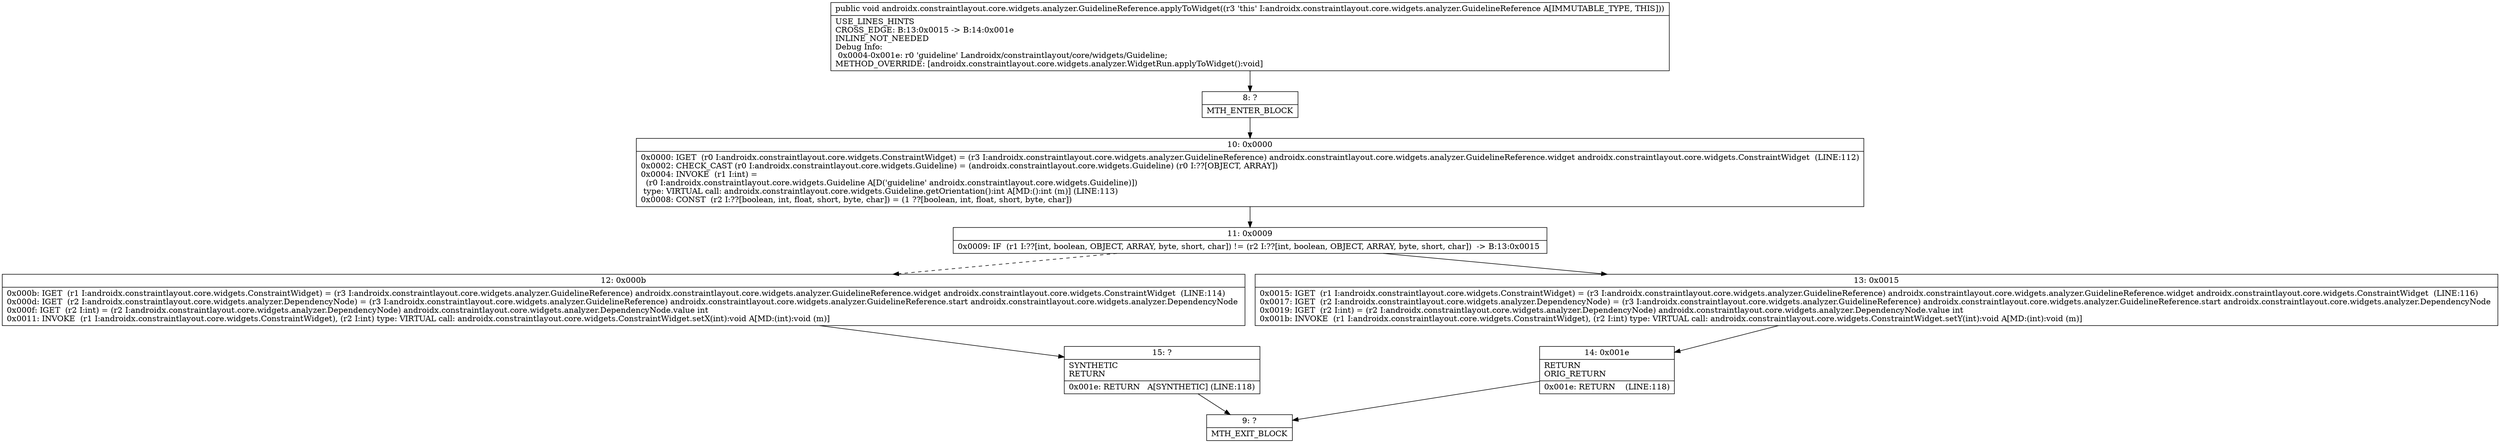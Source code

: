 digraph "CFG forandroidx.constraintlayout.core.widgets.analyzer.GuidelineReference.applyToWidget()V" {
Node_8 [shape=record,label="{8\:\ ?|MTH_ENTER_BLOCK\l}"];
Node_10 [shape=record,label="{10\:\ 0x0000|0x0000: IGET  (r0 I:androidx.constraintlayout.core.widgets.ConstraintWidget) = (r3 I:androidx.constraintlayout.core.widgets.analyzer.GuidelineReference) androidx.constraintlayout.core.widgets.analyzer.GuidelineReference.widget androidx.constraintlayout.core.widgets.ConstraintWidget  (LINE:112)\l0x0002: CHECK_CAST (r0 I:androidx.constraintlayout.core.widgets.Guideline) = (androidx.constraintlayout.core.widgets.Guideline) (r0 I:??[OBJECT, ARRAY]) \l0x0004: INVOKE  (r1 I:int) = \l  (r0 I:androidx.constraintlayout.core.widgets.Guideline A[D('guideline' androidx.constraintlayout.core.widgets.Guideline)])\l type: VIRTUAL call: androidx.constraintlayout.core.widgets.Guideline.getOrientation():int A[MD:():int (m)] (LINE:113)\l0x0008: CONST  (r2 I:??[boolean, int, float, short, byte, char]) = (1 ??[boolean, int, float, short, byte, char]) \l}"];
Node_11 [shape=record,label="{11\:\ 0x0009|0x0009: IF  (r1 I:??[int, boolean, OBJECT, ARRAY, byte, short, char]) != (r2 I:??[int, boolean, OBJECT, ARRAY, byte, short, char])  \-\> B:13:0x0015 \l}"];
Node_12 [shape=record,label="{12\:\ 0x000b|0x000b: IGET  (r1 I:androidx.constraintlayout.core.widgets.ConstraintWidget) = (r3 I:androidx.constraintlayout.core.widgets.analyzer.GuidelineReference) androidx.constraintlayout.core.widgets.analyzer.GuidelineReference.widget androidx.constraintlayout.core.widgets.ConstraintWidget  (LINE:114)\l0x000d: IGET  (r2 I:androidx.constraintlayout.core.widgets.analyzer.DependencyNode) = (r3 I:androidx.constraintlayout.core.widgets.analyzer.GuidelineReference) androidx.constraintlayout.core.widgets.analyzer.GuidelineReference.start androidx.constraintlayout.core.widgets.analyzer.DependencyNode \l0x000f: IGET  (r2 I:int) = (r2 I:androidx.constraintlayout.core.widgets.analyzer.DependencyNode) androidx.constraintlayout.core.widgets.analyzer.DependencyNode.value int \l0x0011: INVOKE  (r1 I:androidx.constraintlayout.core.widgets.ConstraintWidget), (r2 I:int) type: VIRTUAL call: androidx.constraintlayout.core.widgets.ConstraintWidget.setX(int):void A[MD:(int):void (m)]\l}"];
Node_15 [shape=record,label="{15\:\ ?|SYNTHETIC\lRETURN\l|0x001e: RETURN   A[SYNTHETIC] (LINE:118)\l}"];
Node_9 [shape=record,label="{9\:\ ?|MTH_EXIT_BLOCK\l}"];
Node_13 [shape=record,label="{13\:\ 0x0015|0x0015: IGET  (r1 I:androidx.constraintlayout.core.widgets.ConstraintWidget) = (r3 I:androidx.constraintlayout.core.widgets.analyzer.GuidelineReference) androidx.constraintlayout.core.widgets.analyzer.GuidelineReference.widget androidx.constraintlayout.core.widgets.ConstraintWidget  (LINE:116)\l0x0017: IGET  (r2 I:androidx.constraintlayout.core.widgets.analyzer.DependencyNode) = (r3 I:androidx.constraintlayout.core.widgets.analyzer.GuidelineReference) androidx.constraintlayout.core.widgets.analyzer.GuidelineReference.start androidx.constraintlayout.core.widgets.analyzer.DependencyNode \l0x0019: IGET  (r2 I:int) = (r2 I:androidx.constraintlayout.core.widgets.analyzer.DependencyNode) androidx.constraintlayout.core.widgets.analyzer.DependencyNode.value int \l0x001b: INVOKE  (r1 I:androidx.constraintlayout.core.widgets.ConstraintWidget), (r2 I:int) type: VIRTUAL call: androidx.constraintlayout.core.widgets.ConstraintWidget.setY(int):void A[MD:(int):void (m)]\l}"];
Node_14 [shape=record,label="{14\:\ 0x001e|RETURN\lORIG_RETURN\l|0x001e: RETURN    (LINE:118)\l}"];
MethodNode[shape=record,label="{public void androidx.constraintlayout.core.widgets.analyzer.GuidelineReference.applyToWidget((r3 'this' I:androidx.constraintlayout.core.widgets.analyzer.GuidelineReference A[IMMUTABLE_TYPE, THIS]))  | USE_LINES_HINTS\lCROSS_EDGE: B:13:0x0015 \-\> B:14:0x001e\lINLINE_NOT_NEEDED\lDebug Info:\l  0x0004\-0x001e: r0 'guideline' Landroidx\/constraintlayout\/core\/widgets\/Guideline;\lMETHOD_OVERRIDE: [androidx.constraintlayout.core.widgets.analyzer.WidgetRun.applyToWidget():void]\l}"];
MethodNode -> Node_8;Node_8 -> Node_10;
Node_10 -> Node_11;
Node_11 -> Node_12[style=dashed];
Node_11 -> Node_13;
Node_12 -> Node_15;
Node_15 -> Node_9;
Node_13 -> Node_14;
Node_14 -> Node_9;
}

